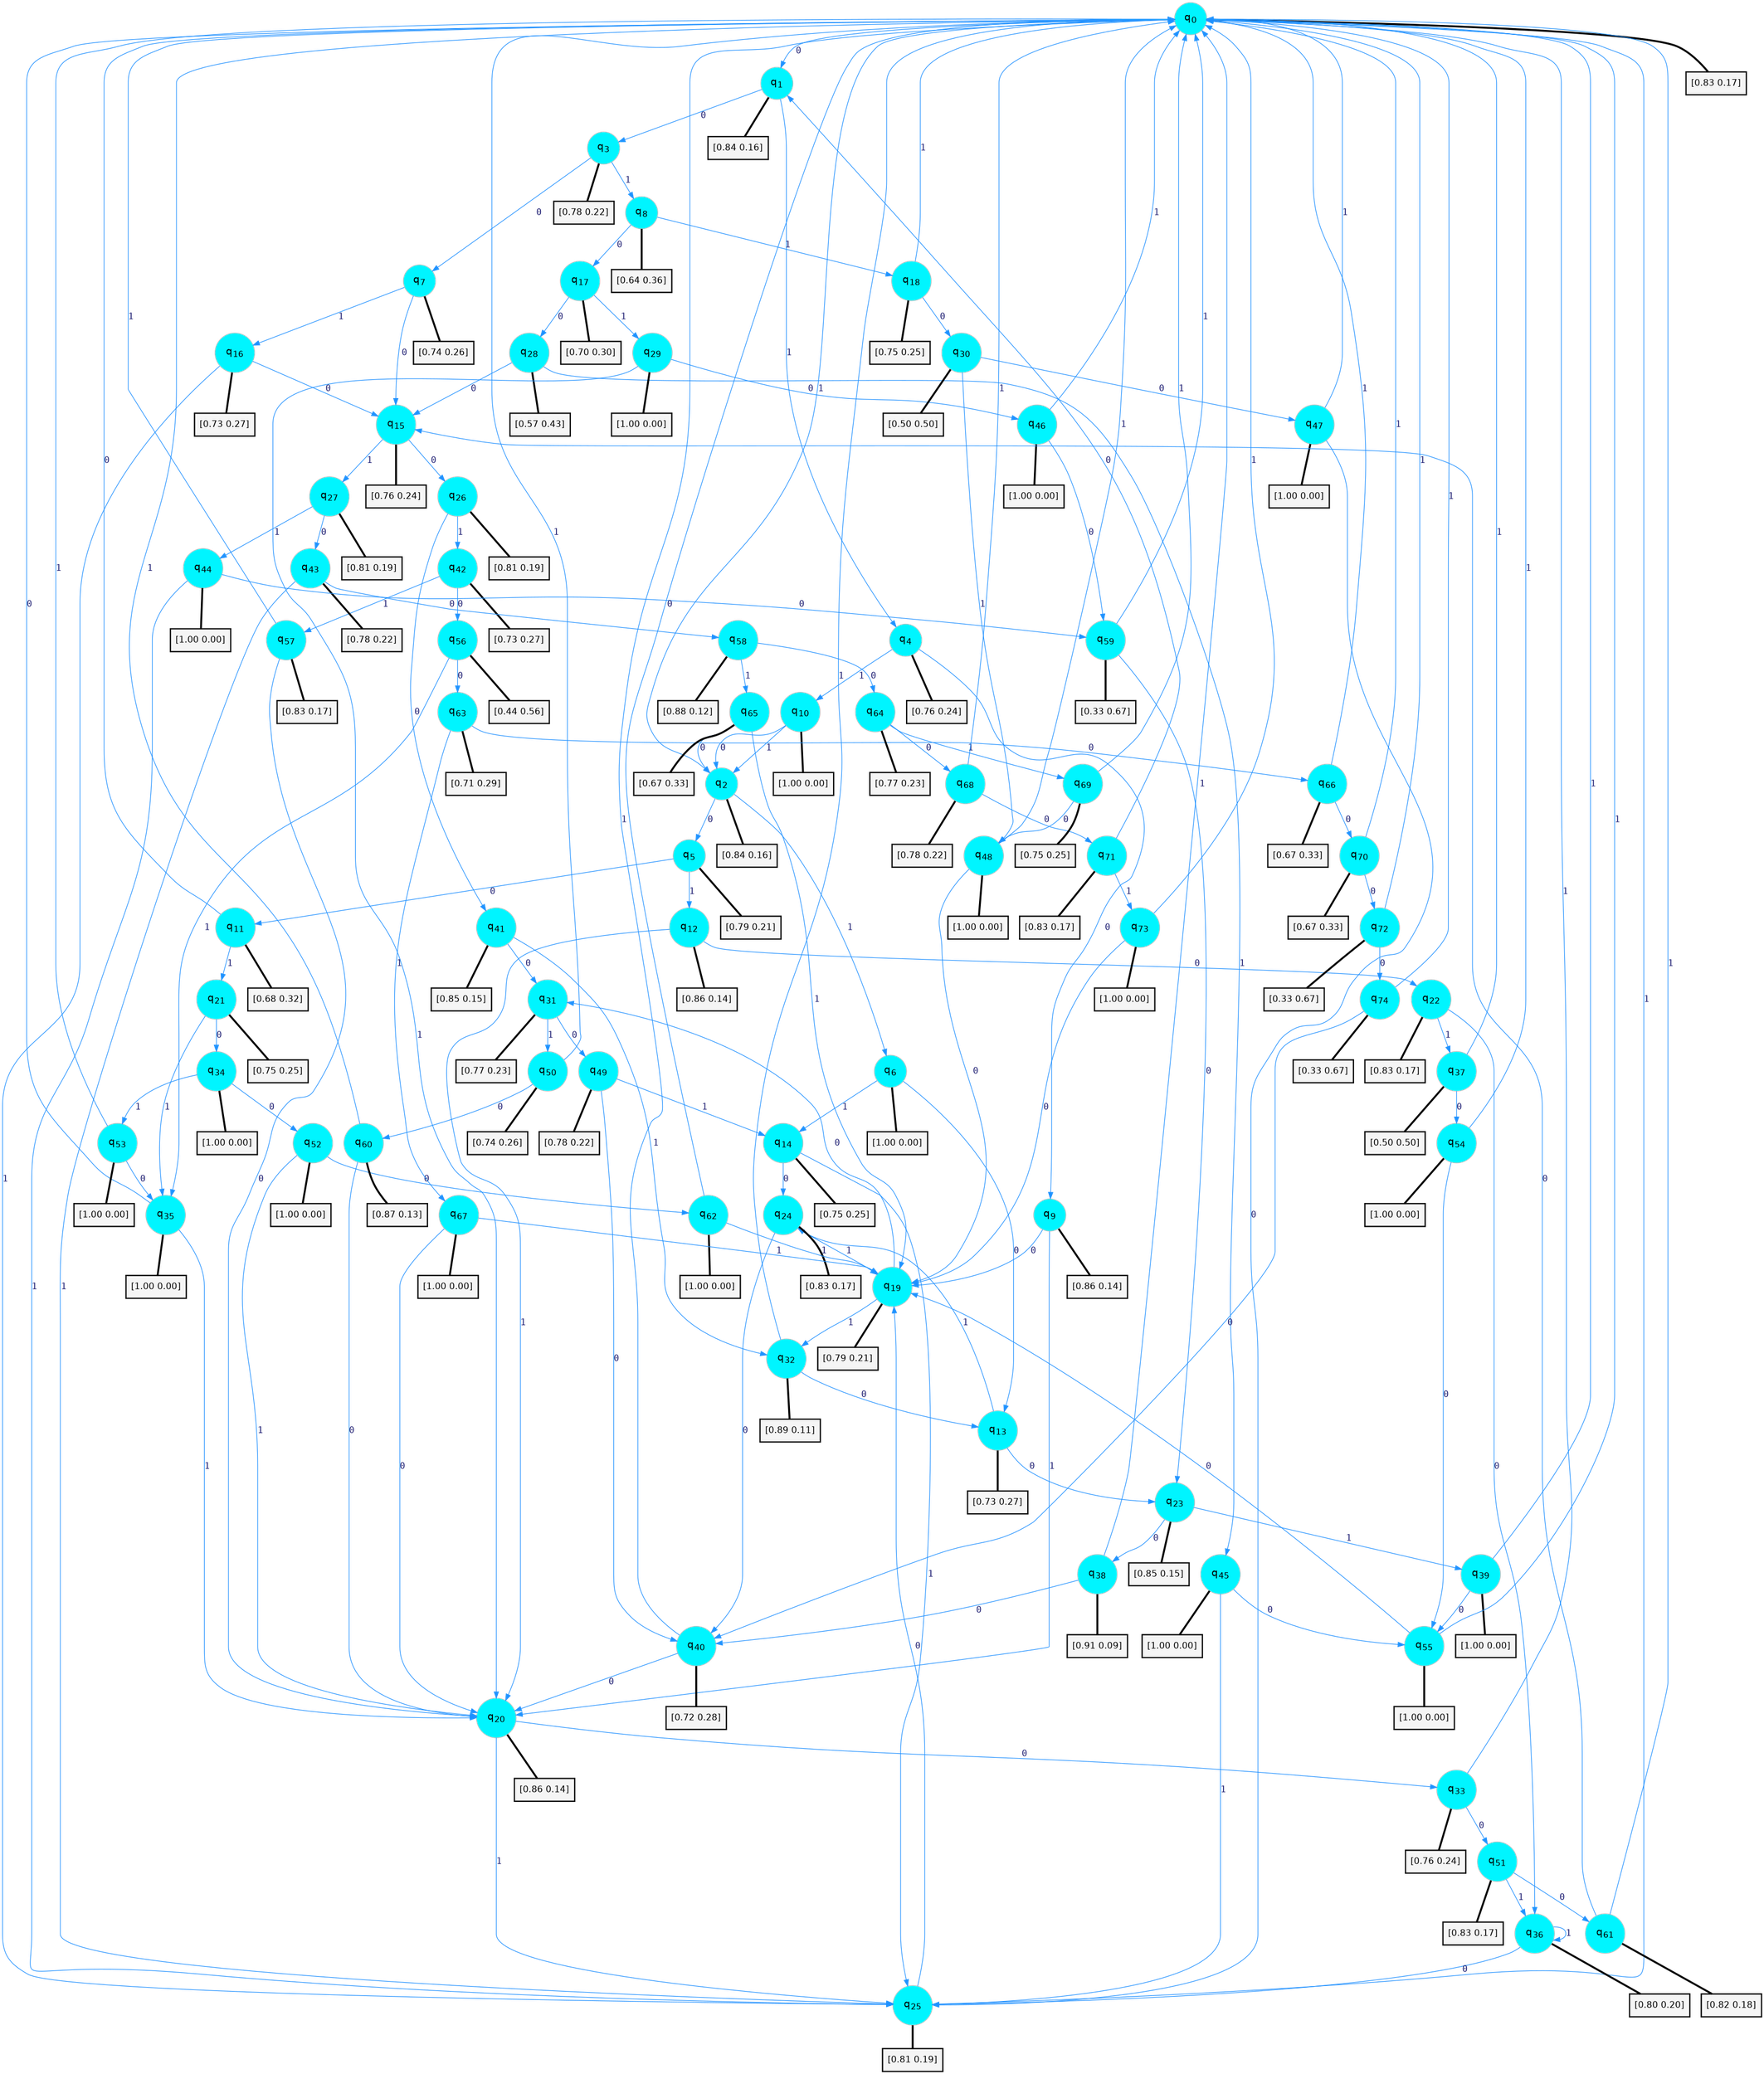 digraph G {
graph [
bgcolor=transparent, dpi=300, rankdir=TD, size="40,25"];
node [
color=gray, fillcolor=turquoise1, fontcolor=black, fontname=Helvetica, fontsize=16, fontweight=bold, shape=circle, style=filled];
edge [
arrowsize=1, color=dodgerblue1, fontcolor=midnightblue, fontname=courier, fontweight=bold, penwidth=1, style=solid, weight=20];
0[label=<q<SUB>0</SUB>>];
1[label=<q<SUB>1</SUB>>];
2[label=<q<SUB>2</SUB>>];
3[label=<q<SUB>3</SUB>>];
4[label=<q<SUB>4</SUB>>];
5[label=<q<SUB>5</SUB>>];
6[label=<q<SUB>6</SUB>>];
7[label=<q<SUB>7</SUB>>];
8[label=<q<SUB>8</SUB>>];
9[label=<q<SUB>9</SUB>>];
10[label=<q<SUB>10</SUB>>];
11[label=<q<SUB>11</SUB>>];
12[label=<q<SUB>12</SUB>>];
13[label=<q<SUB>13</SUB>>];
14[label=<q<SUB>14</SUB>>];
15[label=<q<SUB>15</SUB>>];
16[label=<q<SUB>16</SUB>>];
17[label=<q<SUB>17</SUB>>];
18[label=<q<SUB>18</SUB>>];
19[label=<q<SUB>19</SUB>>];
20[label=<q<SUB>20</SUB>>];
21[label=<q<SUB>21</SUB>>];
22[label=<q<SUB>22</SUB>>];
23[label=<q<SUB>23</SUB>>];
24[label=<q<SUB>24</SUB>>];
25[label=<q<SUB>25</SUB>>];
26[label=<q<SUB>26</SUB>>];
27[label=<q<SUB>27</SUB>>];
28[label=<q<SUB>28</SUB>>];
29[label=<q<SUB>29</SUB>>];
30[label=<q<SUB>30</SUB>>];
31[label=<q<SUB>31</SUB>>];
32[label=<q<SUB>32</SUB>>];
33[label=<q<SUB>33</SUB>>];
34[label=<q<SUB>34</SUB>>];
35[label=<q<SUB>35</SUB>>];
36[label=<q<SUB>36</SUB>>];
37[label=<q<SUB>37</SUB>>];
38[label=<q<SUB>38</SUB>>];
39[label=<q<SUB>39</SUB>>];
40[label=<q<SUB>40</SUB>>];
41[label=<q<SUB>41</SUB>>];
42[label=<q<SUB>42</SUB>>];
43[label=<q<SUB>43</SUB>>];
44[label=<q<SUB>44</SUB>>];
45[label=<q<SUB>45</SUB>>];
46[label=<q<SUB>46</SUB>>];
47[label=<q<SUB>47</SUB>>];
48[label=<q<SUB>48</SUB>>];
49[label=<q<SUB>49</SUB>>];
50[label=<q<SUB>50</SUB>>];
51[label=<q<SUB>51</SUB>>];
52[label=<q<SUB>52</SUB>>];
53[label=<q<SUB>53</SUB>>];
54[label=<q<SUB>54</SUB>>];
55[label=<q<SUB>55</SUB>>];
56[label=<q<SUB>56</SUB>>];
57[label=<q<SUB>57</SUB>>];
58[label=<q<SUB>58</SUB>>];
59[label=<q<SUB>59</SUB>>];
60[label=<q<SUB>60</SUB>>];
61[label=<q<SUB>61</SUB>>];
62[label=<q<SUB>62</SUB>>];
63[label=<q<SUB>63</SUB>>];
64[label=<q<SUB>64</SUB>>];
65[label=<q<SUB>65</SUB>>];
66[label=<q<SUB>66</SUB>>];
67[label=<q<SUB>67</SUB>>];
68[label=<q<SUB>68</SUB>>];
69[label=<q<SUB>69</SUB>>];
70[label=<q<SUB>70</SUB>>];
71[label=<q<SUB>71</SUB>>];
72[label=<q<SUB>72</SUB>>];
73[label=<q<SUB>73</SUB>>];
74[label=<q<SUB>74</SUB>>];
75[label="[0.83 0.17]", shape=box,fontcolor=black, fontname=Helvetica, fontsize=14, penwidth=2, fillcolor=whitesmoke,color=black];
76[label="[0.84 0.16]", shape=box,fontcolor=black, fontname=Helvetica, fontsize=14, penwidth=2, fillcolor=whitesmoke,color=black];
77[label="[0.84 0.16]", shape=box,fontcolor=black, fontname=Helvetica, fontsize=14, penwidth=2, fillcolor=whitesmoke,color=black];
78[label="[0.78 0.22]", shape=box,fontcolor=black, fontname=Helvetica, fontsize=14, penwidth=2, fillcolor=whitesmoke,color=black];
79[label="[0.76 0.24]", shape=box,fontcolor=black, fontname=Helvetica, fontsize=14, penwidth=2, fillcolor=whitesmoke,color=black];
80[label="[0.79 0.21]", shape=box,fontcolor=black, fontname=Helvetica, fontsize=14, penwidth=2, fillcolor=whitesmoke,color=black];
81[label="[1.00 0.00]", shape=box,fontcolor=black, fontname=Helvetica, fontsize=14, penwidth=2, fillcolor=whitesmoke,color=black];
82[label="[0.74 0.26]", shape=box,fontcolor=black, fontname=Helvetica, fontsize=14, penwidth=2, fillcolor=whitesmoke,color=black];
83[label="[0.64 0.36]", shape=box,fontcolor=black, fontname=Helvetica, fontsize=14, penwidth=2, fillcolor=whitesmoke,color=black];
84[label="[0.86 0.14]", shape=box,fontcolor=black, fontname=Helvetica, fontsize=14, penwidth=2, fillcolor=whitesmoke,color=black];
85[label="[1.00 0.00]", shape=box,fontcolor=black, fontname=Helvetica, fontsize=14, penwidth=2, fillcolor=whitesmoke,color=black];
86[label="[0.68 0.32]", shape=box,fontcolor=black, fontname=Helvetica, fontsize=14, penwidth=2, fillcolor=whitesmoke,color=black];
87[label="[0.86 0.14]", shape=box,fontcolor=black, fontname=Helvetica, fontsize=14, penwidth=2, fillcolor=whitesmoke,color=black];
88[label="[0.73 0.27]", shape=box,fontcolor=black, fontname=Helvetica, fontsize=14, penwidth=2, fillcolor=whitesmoke,color=black];
89[label="[0.75 0.25]", shape=box,fontcolor=black, fontname=Helvetica, fontsize=14, penwidth=2, fillcolor=whitesmoke,color=black];
90[label="[0.76 0.24]", shape=box,fontcolor=black, fontname=Helvetica, fontsize=14, penwidth=2, fillcolor=whitesmoke,color=black];
91[label="[0.73 0.27]", shape=box,fontcolor=black, fontname=Helvetica, fontsize=14, penwidth=2, fillcolor=whitesmoke,color=black];
92[label="[0.70 0.30]", shape=box,fontcolor=black, fontname=Helvetica, fontsize=14, penwidth=2, fillcolor=whitesmoke,color=black];
93[label="[0.75 0.25]", shape=box,fontcolor=black, fontname=Helvetica, fontsize=14, penwidth=2, fillcolor=whitesmoke,color=black];
94[label="[0.79 0.21]", shape=box,fontcolor=black, fontname=Helvetica, fontsize=14, penwidth=2, fillcolor=whitesmoke,color=black];
95[label="[0.86 0.14]", shape=box,fontcolor=black, fontname=Helvetica, fontsize=14, penwidth=2, fillcolor=whitesmoke,color=black];
96[label="[0.75 0.25]", shape=box,fontcolor=black, fontname=Helvetica, fontsize=14, penwidth=2, fillcolor=whitesmoke,color=black];
97[label="[0.83 0.17]", shape=box,fontcolor=black, fontname=Helvetica, fontsize=14, penwidth=2, fillcolor=whitesmoke,color=black];
98[label="[0.85 0.15]", shape=box,fontcolor=black, fontname=Helvetica, fontsize=14, penwidth=2, fillcolor=whitesmoke,color=black];
99[label="[0.83 0.17]", shape=box,fontcolor=black, fontname=Helvetica, fontsize=14, penwidth=2, fillcolor=whitesmoke,color=black];
100[label="[0.81 0.19]", shape=box,fontcolor=black, fontname=Helvetica, fontsize=14, penwidth=2, fillcolor=whitesmoke,color=black];
101[label="[0.81 0.19]", shape=box,fontcolor=black, fontname=Helvetica, fontsize=14, penwidth=2, fillcolor=whitesmoke,color=black];
102[label="[0.81 0.19]", shape=box,fontcolor=black, fontname=Helvetica, fontsize=14, penwidth=2, fillcolor=whitesmoke,color=black];
103[label="[0.57 0.43]", shape=box,fontcolor=black, fontname=Helvetica, fontsize=14, penwidth=2, fillcolor=whitesmoke,color=black];
104[label="[1.00 0.00]", shape=box,fontcolor=black, fontname=Helvetica, fontsize=14, penwidth=2, fillcolor=whitesmoke,color=black];
105[label="[0.50 0.50]", shape=box,fontcolor=black, fontname=Helvetica, fontsize=14, penwidth=2, fillcolor=whitesmoke,color=black];
106[label="[0.77 0.23]", shape=box,fontcolor=black, fontname=Helvetica, fontsize=14, penwidth=2, fillcolor=whitesmoke,color=black];
107[label="[0.89 0.11]", shape=box,fontcolor=black, fontname=Helvetica, fontsize=14, penwidth=2, fillcolor=whitesmoke,color=black];
108[label="[0.76 0.24]", shape=box,fontcolor=black, fontname=Helvetica, fontsize=14, penwidth=2, fillcolor=whitesmoke,color=black];
109[label="[1.00 0.00]", shape=box,fontcolor=black, fontname=Helvetica, fontsize=14, penwidth=2, fillcolor=whitesmoke,color=black];
110[label="[1.00 0.00]", shape=box,fontcolor=black, fontname=Helvetica, fontsize=14, penwidth=2, fillcolor=whitesmoke,color=black];
111[label="[0.80 0.20]", shape=box,fontcolor=black, fontname=Helvetica, fontsize=14, penwidth=2, fillcolor=whitesmoke,color=black];
112[label="[0.50 0.50]", shape=box,fontcolor=black, fontname=Helvetica, fontsize=14, penwidth=2, fillcolor=whitesmoke,color=black];
113[label="[0.91 0.09]", shape=box,fontcolor=black, fontname=Helvetica, fontsize=14, penwidth=2, fillcolor=whitesmoke,color=black];
114[label="[1.00 0.00]", shape=box,fontcolor=black, fontname=Helvetica, fontsize=14, penwidth=2, fillcolor=whitesmoke,color=black];
115[label="[0.72 0.28]", shape=box,fontcolor=black, fontname=Helvetica, fontsize=14, penwidth=2, fillcolor=whitesmoke,color=black];
116[label="[0.85 0.15]", shape=box,fontcolor=black, fontname=Helvetica, fontsize=14, penwidth=2, fillcolor=whitesmoke,color=black];
117[label="[0.73 0.27]", shape=box,fontcolor=black, fontname=Helvetica, fontsize=14, penwidth=2, fillcolor=whitesmoke,color=black];
118[label="[0.78 0.22]", shape=box,fontcolor=black, fontname=Helvetica, fontsize=14, penwidth=2, fillcolor=whitesmoke,color=black];
119[label="[1.00 0.00]", shape=box,fontcolor=black, fontname=Helvetica, fontsize=14, penwidth=2, fillcolor=whitesmoke,color=black];
120[label="[1.00 0.00]", shape=box,fontcolor=black, fontname=Helvetica, fontsize=14, penwidth=2, fillcolor=whitesmoke,color=black];
121[label="[1.00 0.00]", shape=box,fontcolor=black, fontname=Helvetica, fontsize=14, penwidth=2, fillcolor=whitesmoke,color=black];
122[label="[1.00 0.00]", shape=box,fontcolor=black, fontname=Helvetica, fontsize=14, penwidth=2, fillcolor=whitesmoke,color=black];
123[label="[1.00 0.00]", shape=box,fontcolor=black, fontname=Helvetica, fontsize=14, penwidth=2, fillcolor=whitesmoke,color=black];
124[label="[0.78 0.22]", shape=box,fontcolor=black, fontname=Helvetica, fontsize=14, penwidth=2, fillcolor=whitesmoke,color=black];
125[label="[0.74 0.26]", shape=box,fontcolor=black, fontname=Helvetica, fontsize=14, penwidth=2, fillcolor=whitesmoke,color=black];
126[label="[0.83 0.17]", shape=box,fontcolor=black, fontname=Helvetica, fontsize=14, penwidth=2, fillcolor=whitesmoke,color=black];
127[label="[1.00 0.00]", shape=box,fontcolor=black, fontname=Helvetica, fontsize=14, penwidth=2, fillcolor=whitesmoke,color=black];
128[label="[1.00 0.00]", shape=box,fontcolor=black, fontname=Helvetica, fontsize=14, penwidth=2, fillcolor=whitesmoke,color=black];
129[label="[1.00 0.00]", shape=box,fontcolor=black, fontname=Helvetica, fontsize=14, penwidth=2, fillcolor=whitesmoke,color=black];
130[label="[1.00 0.00]", shape=box,fontcolor=black, fontname=Helvetica, fontsize=14, penwidth=2, fillcolor=whitesmoke,color=black];
131[label="[0.44 0.56]", shape=box,fontcolor=black, fontname=Helvetica, fontsize=14, penwidth=2, fillcolor=whitesmoke,color=black];
132[label="[0.83 0.17]", shape=box,fontcolor=black, fontname=Helvetica, fontsize=14, penwidth=2, fillcolor=whitesmoke,color=black];
133[label="[0.88 0.12]", shape=box,fontcolor=black, fontname=Helvetica, fontsize=14, penwidth=2, fillcolor=whitesmoke,color=black];
134[label="[0.33 0.67]", shape=box,fontcolor=black, fontname=Helvetica, fontsize=14, penwidth=2, fillcolor=whitesmoke,color=black];
135[label="[0.87 0.13]", shape=box,fontcolor=black, fontname=Helvetica, fontsize=14, penwidth=2, fillcolor=whitesmoke,color=black];
136[label="[0.82 0.18]", shape=box,fontcolor=black, fontname=Helvetica, fontsize=14, penwidth=2, fillcolor=whitesmoke,color=black];
137[label="[1.00 0.00]", shape=box,fontcolor=black, fontname=Helvetica, fontsize=14, penwidth=2, fillcolor=whitesmoke,color=black];
138[label="[0.71 0.29]", shape=box,fontcolor=black, fontname=Helvetica, fontsize=14, penwidth=2, fillcolor=whitesmoke,color=black];
139[label="[0.77 0.23]", shape=box,fontcolor=black, fontname=Helvetica, fontsize=14, penwidth=2, fillcolor=whitesmoke,color=black];
140[label="[0.67 0.33]", shape=box,fontcolor=black, fontname=Helvetica, fontsize=14, penwidth=2, fillcolor=whitesmoke,color=black];
141[label="[0.67 0.33]", shape=box,fontcolor=black, fontname=Helvetica, fontsize=14, penwidth=2, fillcolor=whitesmoke,color=black];
142[label="[1.00 0.00]", shape=box,fontcolor=black, fontname=Helvetica, fontsize=14, penwidth=2, fillcolor=whitesmoke,color=black];
143[label="[0.78 0.22]", shape=box,fontcolor=black, fontname=Helvetica, fontsize=14, penwidth=2, fillcolor=whitesmoke,color=black];
144[label="[0.75 0.25]", shape=box,fontcolor=black, fontname=Helvetica, fontsize=14, penwidth=2, fillcolor=whitesmoke,color=black];
145[label="[0.67 0.33]", shape=box,fontcolor=black, fontname=Helvetica, fontsize=14, penwidth=2, fillcolor=whitesmoke,color=black];
146[label="[0.83 0.17]", shape=box,fontcolor=black, fontname=Helvetica, fontsize=14, penwidth=2, fillcolor=whitesmoke,color=black];
147[label="[0.33 0.67]", shape=box,fontcolor=black, fontname=Helvetica, fontsize=14, penwidth=2, fillcolor=whitesmoke,color=black];
148[label="[1.00 0.00]", shape=box,fontcolor=black, fontname=Helvetica, fontsize=14, penwidth=2, fillcolor=whitesmoke,color=black];
149[label="[0.33 0.67]", shape=box,fontcolor=black, fontname=Helvetica, fontsize=14, penwidth=2, fillcolor=whitesmoke,color=black];
0->1 [label=0];
0->2 [label=1];
0->75 [arrowhead=none, penwidth=3,color=black];
1->3 [label=0];
1->4 [label=1];
1->76 [arrowhead=none, penwidth=3,color=black];
2->5 [label=0];
2->6 [label=1];
2->77 [arrowhead=none, penwidth=3,color=black];
3->7 [label=0];
3->8 [label=1];
3->78 [arrowhead=none, penwidth=3,color=black];
4->9 [label=0];
4->10 [label=1];
4->79 [arrowhead=none, penwidth=3,color=black];
5->11 [label=0];
5->12 [label=1];
5->80 [arrowhead=none, penwidth=3,color=black];
6->13 [label=0];
6->14 [label=1];
6->81 [arrowhead=none, penwidth=3,color=black];
7->15 [label=0];
7->16 [label=1];
7->82 [arrowhead=none, penwidth=3,color=black];
8->17 [label=0];
8->18 [label=1];
8->83 [arrowhead=none, penwidth=3,color=black];
9->19 [label=0];
9->20 [label=1];
9->84 [arrowhead=none, penwidth=3,color=black];
10->2 [label=0];
10->2 [label=1];
10->85 [arrowhead=none, penwidth=3,color=black];
11->0 [label=0];
11->21 [label=1];
11->86 [arrowhead=none, penwidth=3,color=black];
12->22 [label=0];
12->20 [label=1];
12->87 [arrowhead=none, penwidth=3,color=black];
13->23 [label=0];
13->24 [label=1];
13->88 [arrowhead=none, penwidth=3,color=black];
14->24 [label=0];
14->25 [label=1];
14->89 [arrowhead=none, penwidth=3,color=black];
15->26 [label=0];
15->27 [label=1];
15->90 [arrowhead=none, penwidth=3,color=black];
16->15 [label=0];
16->25 [label=1];
16->91 [arrowhead=none, penwidth=3,color=black];
17->28 [label=0];
17->29 [label=1];
17->92 [arrowhead=none, penwidth=3,color=black];
18->30 [label=0];
18->0 [label=1];
18->93 [arrowhead=none, penwidth=3,color=black];
19->31 [label=0];
19->32 [label=1];
19->94 [arrowhead=none, penwidth=3,color=black];
20->33 [label=0];
20->25 [label=1];
20->95 [arrowhead=none, penwidth=3,color=black];
21->34 [label=0];
21->35 [label=1];
21->96 [arrowhead=none, penwidth=3,color=black];
22->36 [label=0];
22->37 [label=1];
22->97 [arrowhead=none, penwidth=3,color=black];
23->38 [label=0];
23->39 [label=1];
23->98 [arrowhead=none, penwidth=3,color=black];
24->40 [label=0];
24->19 [label=1];
24->99 [arrowhead=none, penwidth=3,color=black];
25->19 [label=0];
25->0 [label=1];
25->100 [arrowhead=none, penwidth=3,color=black];
26->41 [label=0];
26->42 [label=1];
26->101 [arrowhead=none, penwidth=3,color=black];
27->43 [label=0];
27->44 [label=1];
27->102 [arrowhead=none, penwidth=3,color=black];
28->15 [label=0];
28->45 [label=1];
28->103 [arrowhead=none, penwidth=3,color=black];
29->46 [label=0];
29->20 [label=1];
29->104 [arrowhead=none, penwidth=3,color=black];
30->47 [label=0];
30->48 [label=1];
30->105 [arrowhead=none, penwidth=3,color=black];
31->49 [label=0];
31->50 [label=1];
31->106 [arrowhead=none, penwidth=3,color=black];
32->13 [label=0];
32->0 [label=1];
32->107 [arrowhead=none, penwidth=3,color=black];
33->51 [label=0];
33->0 [label=1];
33->108 [arrowhead=none, penwidth=3,color=black];
34->52 [label=0];
34->53 [label=1];
34->109 [arrowhead=none, penwidth=3,color=black];
35->0 [label=0];
35->20 [label=1];
35->110 [arrowhead=none, penwidth=3,color=black];
36->25 [label=0];
36->36 [label=1];
36->111 [arrowhead=none, penwidth=3,color=black];
37->54 [label=0];
37->0 [label=1];
37->112 [arrowhead=none, penwidth=3,color=black];
38->40 [label=0];
38->0 [label=1];
38->113 [arrowhead=none, penwidth=3,color=black];
39->55 [label=0];
39->0 [label=1];
39->114 [arrowhead=none, penwidth=3,color=black];
40->20 [label=0];
40->0 [label=1];
40->115 [arrowhead=none, penwidth=3,color=black];
41->31 [label=0];
41->32 [label=1];
41->116 [arrowhead=none, penwidth=3,color=black];
42->56 [label=0];
42->57 [label=1];
42->117 [arrowhead=none, penwidth=3,color=black];
43->58 [label=0];
43->25 [label=1];
43->118 [arrowhead=none, penwidth=3,color=black];
44->59 [label=0];
44->25 [label=1];
44->119 [arrowhead=none, penwidth=3,color=black];
45->55 [label=0];
45->25 [label=1];
45->120 [arrowhead=none, penwidth=3,color=black];
46->59 [label=0];
46->0 [label=1];
46->121 [arrowhead=none, penwidth=3,color=black];
47->25 [label=0];
47->0 [label=1];
47->122 [arrowhead=none, penwidth=3,color=black];
48->19 [label=0];
48->0 [label=1];
48->123 [arrowhead=none, penwidth=3,color=black];
49->40 [label=0];
49->14 [label=1];
49->124 [arrowhead=none, penwidth=3,color=black];
50->60 [label=0];
50->0 [label=1];
50->125 [arrowhead=none, penwidth=3,color=black];
51->61 [label=0];
51->36 [label=1];
51->126 [arrowhead=none, penwidth=3,color=black];
52->62 [label=0];
52->20 [label=1];
52->127 [arrowhead=none, penwidth=3,color=black];
53->35 [label=0];
53->0 [label=1];
53->128 [arrowhead=none, penwidth=3,color=black];
54->55 [label=0];
54->0 [label=1];
54->129 [arrowhead=none, penwidth=3,color=black];
55->19 [label=0];
55->0 [label=1];
55->130 [arrowhead=none, penwidth=3,color=black];
56->63 [label=0];
56->35 [label=1];
56->131 [arrowhead=none, penwidth=3,color=black];
57->20 [label=0];
57->0 [label=1];
57->132 [arrowhead=none, penwidth=3,color=black];
58->64 [label=0];
58->65 [label=1];
58->133 [arrowhead=none, penwidth=3,color=black];
59->23 [label=0];
59->0 [label=1];
59->134 [arrowhead=none, penwidth=3,color=black];
60->20 [label=0];
60->0 [label=1];
60->135 [arrowhead=none, penwidth=3,color=black];
61->15 [label=0];
61->0 [label=1];
61->136 [arrowhead=none, penwidth=3,color=black];
62->0 [label=0];
62->19 [label=1];
62->137 [arrowhead=none, penwidth=3,color=black];
63->66 [label=0];
63->67 [label=1];
63->138 [arrowhead=none, penwidth=3,color=black];
64->68 [label=0];
64->69 [label=1];
64->139 [arrowhead=none, penwidth=3,color=black];
65->2 [label=0];
65->19 [label=1];
65->140 [arrowhead=none, penwidth=3,color=black];
66->70 [label=0];
66->0 [label=1];
66->141 [arrowhead=none, penwidth=3,color=black];
67->20 [label=0];
67->19 [label=1];
67->142 [arrowhead=none, penwidth=3,color=black];
68->71 [label=0];
68->0 [label=1];
68->143 [arrowhead=none, penwidth=3,color=black];
69->48 [label=0];
69->0 [label=1];
69->144 [arrowhead=none, penwidth=3,color=black];
70->72 [label=0];
70->0 [label=1];
70->145 [arrowhead=none, penwidth=3,color=black];
71->1 [label=0];
71->73 [label=1];
71->146 [arrowhead=none, penwidth=3,color=black];
72->74 [label=0];
72->0 [label=1];
72->147 [arrowhead=none, penwidth=3,color=black];
73->19 [label=0];
73->0 [label=1];
73->148 [arrowhead=none, penwidth=3,color=black];
74->40 [label=0];
74->0 [label=1];
74->149 [arrowhead=none, penwidth=3,color=black];
}
